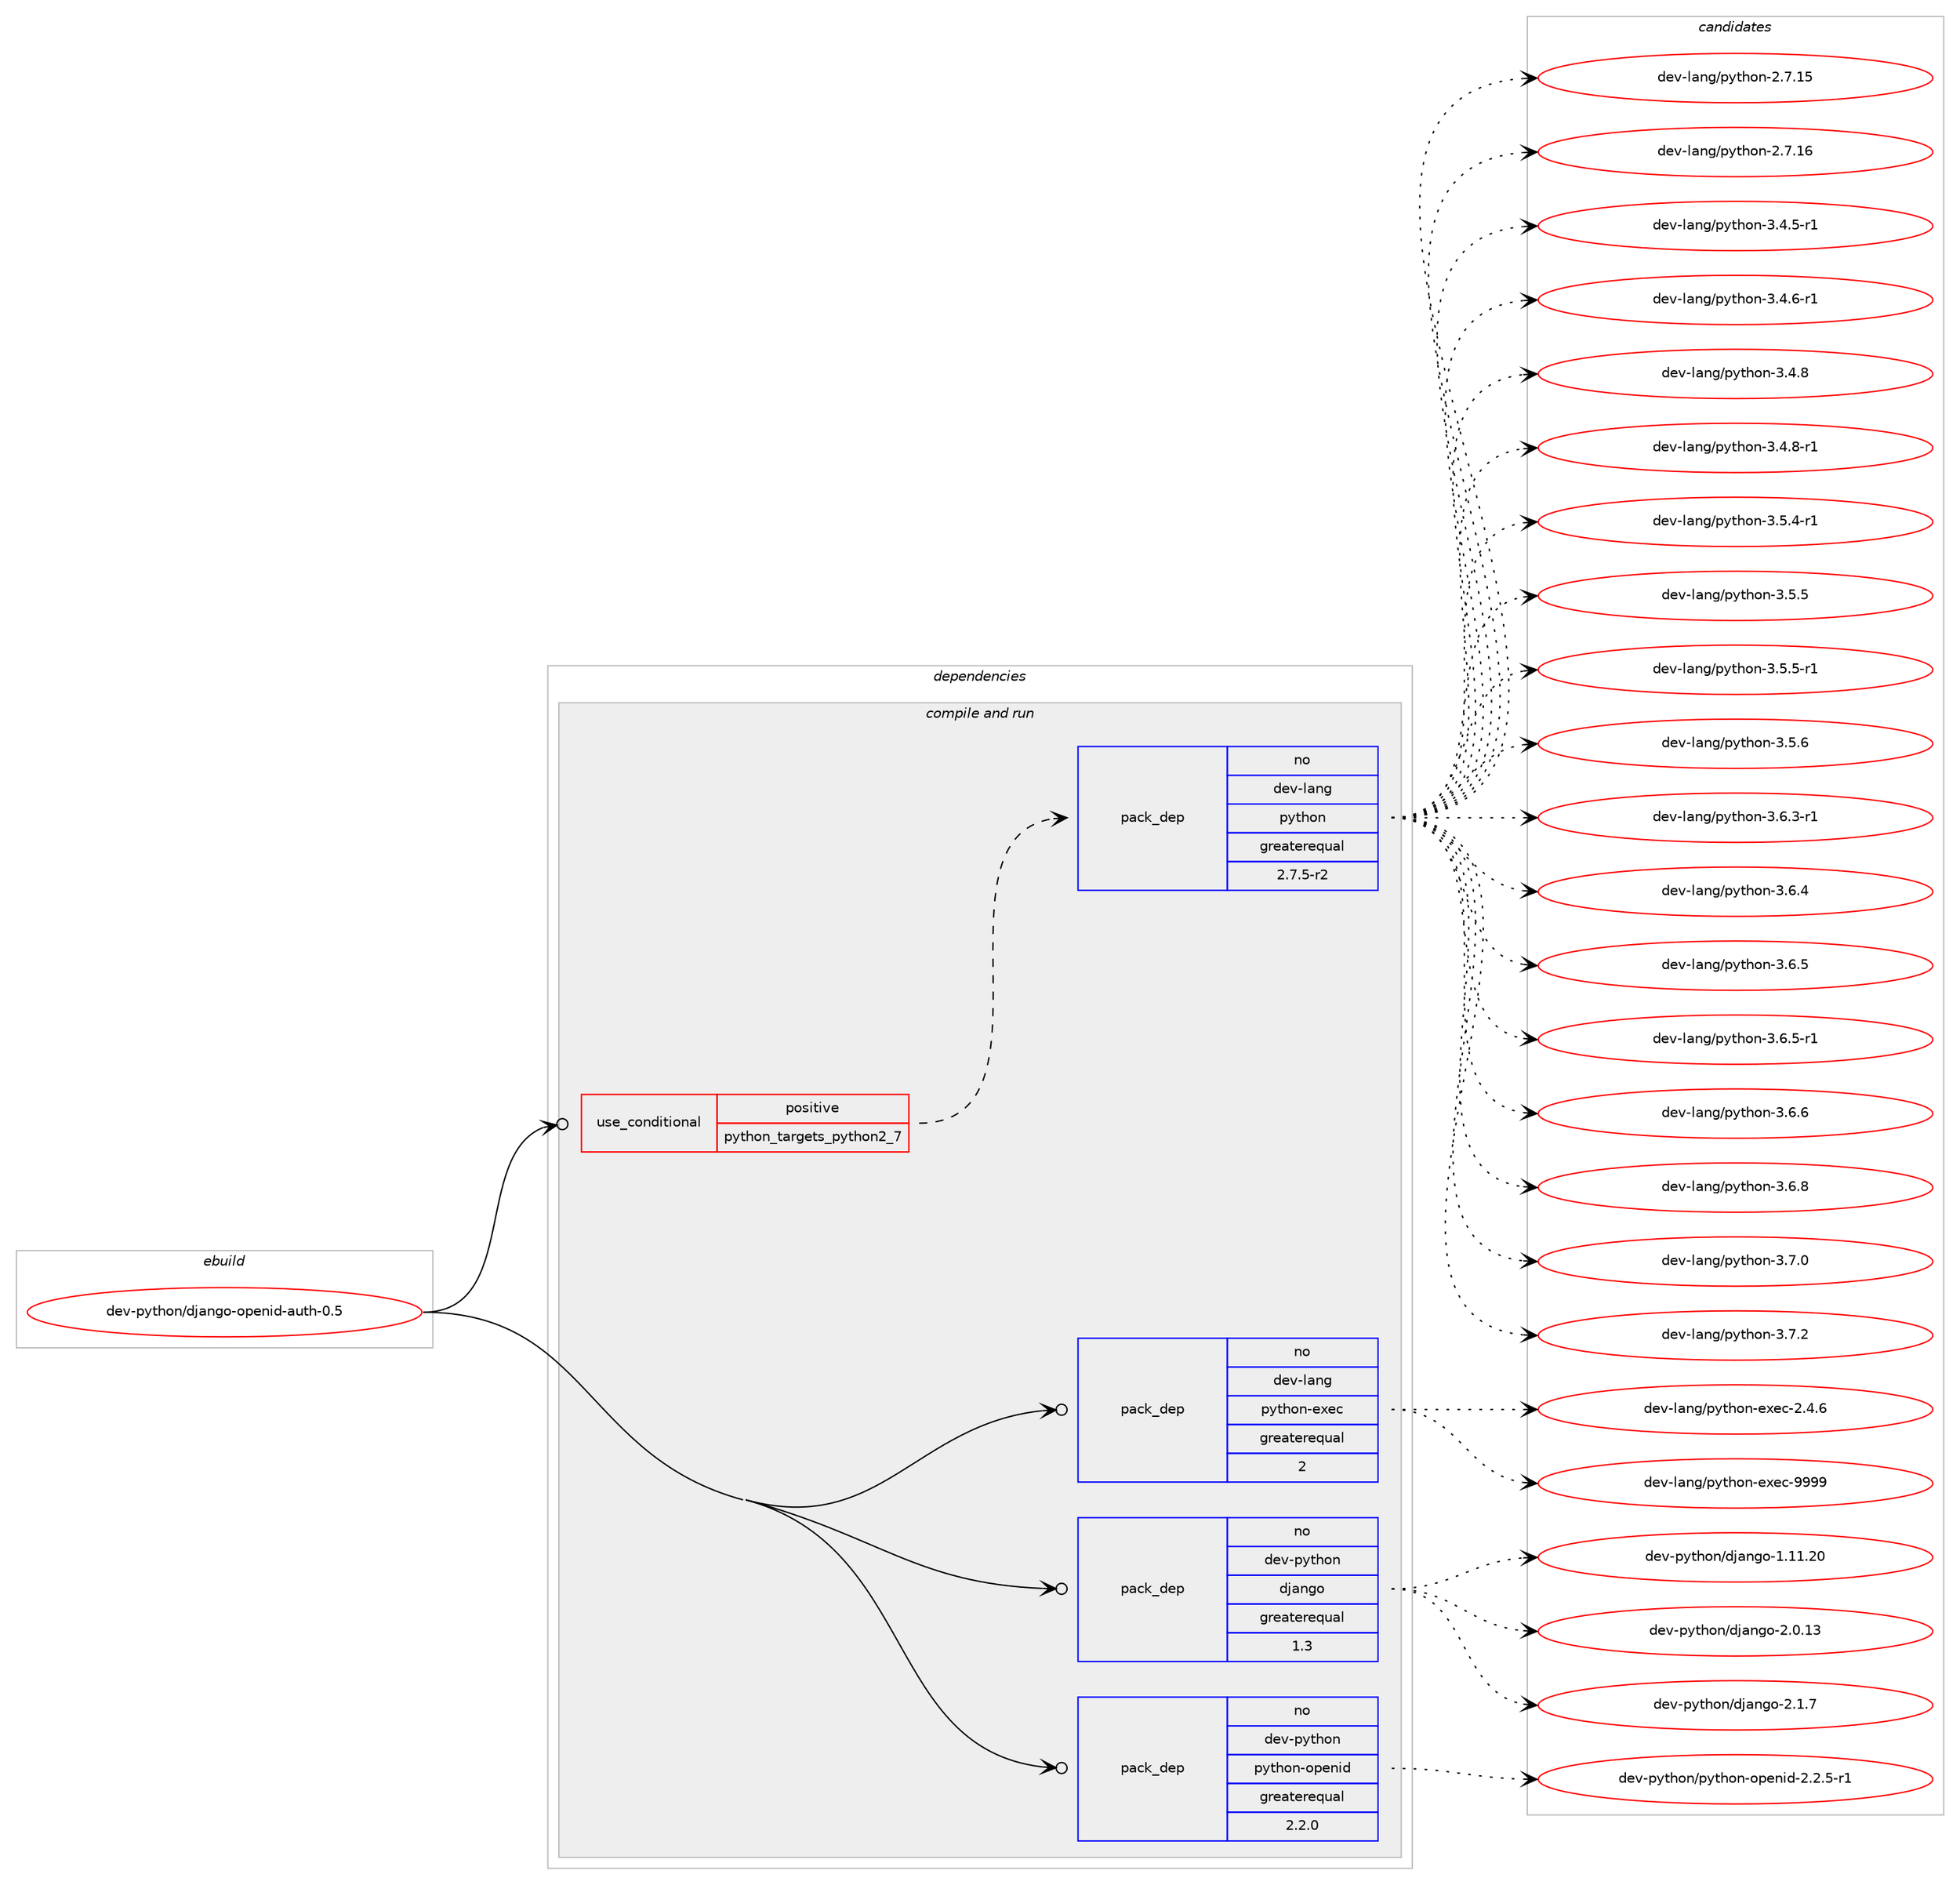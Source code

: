 digraph prolog {

# *************
# Graph options
# *************

newrank=true;
concentrate=true;
compound=true;
graph [rankdir=LR,fontname=Helvetica,fontsize=10,ranksep=1.5];#, ranksep=2.5, nodesep=0.2];
edge  [arrowhead=vee];
node  [fontname=Helvetica,fontsize=10];

# **********
# The ebuild
# **********

subgraph cluster_leftcol {
color=gray;
rank=same;
label=<<i>ebuild</i>>;
id [label="dev-python/django-openid-auth-0.5", color=red, width=4, href="../dev-python/django-openid-auth-0.5.svg"];
}

# ****************
# The dependencies
# ****************

subgraph cluster_midcol {
color=gray;
label=<<i>dependencies</i>>;
subgraph cluster_compile {
fillcolor="#eeeeee";
style=filled;
label=<<i>compile</i>>;
}
subgraph cluster_compileandrun {
fillcolor="#eeeeee";
style=filled;
label=<<i>compile and run</i>>;
subgraph cond373387 {
dependency1406328 [label=<<TABLE BORDER="0" CELLBORDER="1" CELLSPACING="0" CELLPADDING="4"><TR><TD ROWSPAN="3" CELLPADDING="10">use_conditional</TD></TR><TR><TD>positive</TD></TR><TR><TD>python_targets_python2_7</TD></TR></TABLE>>, shape=none, color=red];
subgraph pack1009685 {
dependency1406329 [label=<<TABLE BORDER="0" CELLBORDER="1" CELLSPACING="0" CELLPADDING="4" WIDTH="220"><TR><TD ROWSPAN="6" CELLPADDING="30">pack_dep</TD></TR><TR><TD WIDTH="110">no</TD></TR><TR><TD>dev-lang</TD></TR><TR><TD>python</TD></TR><TR><TD>greaterequal</TD></TR><TR><TD>2.7.5-r2</TD></TR></TABLE>>, shape=none, color=blue];
}
dependency1406328:e -> dependency1406329:w [weight=20,style="dashed",arrowhead="vee"];
}
id:e -> dependency1406328:w [weight=20,style="solid",arrowhead="odotvee"];
subgraph pack1009686 {
dependency1406330 [label=<<TABLE BORDER="0" CELLBORDER="1" CELLSPACING="0" CELLPADDING="4" WIDTH="220"><TR><TD ROWSPAN="6" CELLPADDING="30">pack_dep</TD></TR><TR><TD WIDTH="110">no</TD></TR><TR><TD>dev-lang</TD></TR><TR><TD>python-exec</TD></TR><TR><TD>greaterequal</TD></TR><TR><TD>2</TD></TR></TABLE>>, shape=none, color=blue];
}
id:e -> dependency1406330:w [weight=20,style="solid",arrowhead="odotvee"];
subgraph pack1009687 {
dependency1406331 [label=<<TABLE BORDER="0" CELLBORDER="1" CELLSPACING="0" CELLPADDING="4" WIDTH="220"><TR><TD ROWSPAN="6" CELLPADDING="30">pack_dep</TD></TR><TR><TD WIDTH="110">no</TD></TR><TR><TD>dev-python</TD></TR><TR><TD>django</TD></TR><TR><TD>greaterequal</TD></TR><TR><TD>1.3</TD></TR></TABLE>>, shape=none, color=blue];
}
id:e -> dependency1406331:w [weight=20,style="solid",arrowhead="odotvee"];
subgraph pack1009688 {
dependency1406332 [label=<<TABLE BORDER="0" CELLBORDER="1" CELLSPACING="0" CELLPADDING="4" WIDTH="220"><TR><TD ROWSPAN="6" CELLPADDING="30">pack_dep</TD></TR><TR><TD WIDTH="110">no</TD></TR><TR><TD>dev-python</TD></TR><TR><TD>python-openid</TD></TR><TR><TD>greaterequal</TD></TR><TR><TD>2.2.0</TD></TR></TABLE>>, shape=none, color=blue];
}
id:e -> dependency1406332:w [weight=20,style="solid",arrowhead="odotvee"];
}
subgraph cluster_run {
fillcolor="#eeeeee";
style=filled;
label=<<i>run</i>>;
}
}

# **************
# The candidates
# **************

subgraph cluster_choices {
rank=same;
color=gray;
label=<<i>candidates</i>>;

subgraph choice1009685 {
color=black;
nodesep=1;
choice10010111845108971101034711212111610411111045504655464953 [label="dev-lang/python-2.7.15", color=red, width=4,href="../dev-lang/python-2.7.15.svg"];
choice10010111845108971101034711212111610411111045504655464954 [label="dev-lang/python-2.7.16", color=red, width=4,href="../dev-lang/python-2.7.16.svg"];
choice1001011184510897110103471121211161041111104551465246534511449 [label="dev-lang/python-3.4.5-r1", color=red, width=4,href="../dev-lang/python-3.4.5-r1.svg"];
choice1001011184510897110103471121211161041111104551465246544511449 [label="dev-lang/python-3.4.6-r1", color=red, width=4,href="../dev-lang/python-3.4.6-r1.svg"];
choice100101118451089711010347112121116104111110455146524656 [label="dev-lang/python-3.4.8", color=red, width=4,href="../dev-lang/python-3.4.8.svg"];
choice1001011184510897110103471121211161041111104551465246564511449 [label="dev-lang/python-3.4.8-r1", color=red, width=4,href="../dev-lang/python-3.4.8-r1.svg"];
choice1001011184510897110103471121211161041111104551465346524511449 [label="dev-lang/python-3.5.4-r1", color=red, width=4,href="../dev-lang/python-3.5.4-r1.svg"];
choice100101118451089711010347112121116104111110455146534653 [label="dev-lang/python-3.5.5", color=red, width=4,href="../dev-lang/python-3.5.5.svg"];
choice1001011184510897110103471121211161041111104551465346534511449 [label="dev-lang/python-3.5.5-r1", color=red, width=4,href="../dev-lang/python-3.5.5-r1.svg"];
choice100101118451089711010347112121116104111110455146534654 [label="dev-lang/python-3.5.6", color=red, width=4,href="../dev-lang/python-3.5.6.svg"];
choice1001011184510897110103471121211161041111104551465446514511449 [label="dev-lang/python-3.6.3-r1", color=red, width=4,href="../dev-lang/python-3.6.3-r1.svg"];
choice100101118451089711010347112121116104111110455146544652 [label="dev-lang/python-3.6.4", color=red, width=4,href="../dev-lang/python-3.6.4.svg"];
choice100101118451089711010347112121116104111110455146544653 [label="dev-lang/python-3.6.5", color=red, width=4,href="../dev-lang/python-3.6.5.svg"];
choice1001011184510897110103471121211161041111104551465446534511449 [label="dev-lang/python-3.6.5-r1", color=red, width=4,href="../dev-lang/python-3.6.5-r1.svg"];
choice100101118451089711010347112121116104111110455146544654 [label="dev-lang/python-3.6.6", color=red, width=4,href="../dev-lang/python-3.6.6.svg"];
choice100101118451089711010347112121116104111110455146544656 [label="dev-lang/python-3.6.8", color=red, width=4,href="../dev-lang/python-3.6.8.svg"];
choice100101118451089711010347112121116104111110455146554648 [label="dev-lang/python-3.7.0", color=red, width=4,href="../dev-lang/python-3.7.0.svg"];
choice100101118451089711010347112121116104111110455146554650 [label="dev-lang/python-3.7.2", color=red, width=4,href="../dev-lang/python-3.7.2.svg"];
dependency1406329:e -> choice10010111845108971101034711212111610411111045504655464953:w [style=dotted,weight="100"];
dependency1406329:e -> choice10010111845108971101034711212111610411111045504655464954:w [style=dotted,weight="100"];
dependency1406329:e -> choice1001011184510897110103471121211161041111104551465246534511449:w [style=dotted,weight="100"];
dependency1406329:e -> choice1001011184510897110103471121211161041111104551465246544511449:w [style=dotted,weight="100"];
dependency1406329:e -> choice100101118451089711010347112121116104111110455146524656:w [style=dotted,weight="100"];
dependency1406329:e -> choice1001011184510897110103471121211161041111104551465246564511449:w [style=dotted,weight="100"];
dependency1406329:e -> choice1001011184510897110103471121211161041111104551465346524511449:w [style=dotted,weight="100"];
dependency1406329:e -> choice100101118451089711010347112121116104111110455146534653:w [style=dotted,weight="100"];
dependency1406329:e -> choice1001011184510897110103471121211161041111104551465346534511449:w [style=dotted,weight="100"];
dependency1406329:e -> choice100101118451089711010347112121116104111110455146534654:w [style=dotted,weight="100"];
dependency1406329:e -> choice1001011184510897110103471121211161041111104551465446514511449:w [style=dotted,weight="100"];
dependency1406329:e -> choice100101118451089711010347112121116104111110455146544652:w [style=dotted,weight="100"];
dependency1406329:e -> choice100101118451089711010347112121116104111110455146544653:w [style=dotted,weight="100"];
dependency1406329:e -> choice1001011184510897110103471121211161041111104551465446534511449:w [style=dotted,weight="100"];
dependency1406329:e -> choice100101118451089711010347112121116104111110455146544654:w [style=dotted,weight="100"];
dependency1406329:e -> choice100101118451089711010347112121116104111110455146544656:w [style=dotted,weight="100"];
dependency1406329:e -> choice100101118451089711010347112121116104111110455146554648:w [style=dotted,weight="100"];
dependency1406329:e -> choice100101118451089711010347112121116104111110455146554650:w [style=dotted,weight="100"];
}
subgraph choice1009686 {
color=black;
nodesep=1;
choice1001011184510897110103471121211161041111104510112010199455046524654 [label="dev-lang/python-exec-2.4.6", color=red, width=4,href="../dev-lang/python-exec-2.4.6.svg"];
choice10010111845108971101034711212111610411111045101120101994557575757 [label="dev-lang/python-exec-9999", color=red, width=4,href="../dev-lang/python-exec-9999.svg"];
dependency1406330:e -> choice1001011184510897110103471121211161041111104510112010199455046524654:w [style=dotted,weight="100"];
dependency1406330:e -> choice10010111845108971101034711212111610411111045101120101994557575757:w [style=dotted,weight="100"];
}
subgraph choice1009687 {
color=black;
nodesep=1;
choice1001011184511212111610411111047100106971101031114549464949465048 [label="dev-python/django-1.11.20", color=red, width=4,href="../dev-python/django-1.11.20.svg"];
choice10010111845112121116104111110471001069711010311145504648464951 [label="dev-python/django-2.0.13", color=red, width=4,href="../dev-python/django-2.0.13.svg"];
choice100101118451121211161041111104710010697110103111455046494655 [label="dev-python/django-2.1.7", color=red, width=4,href="../dev-python/django-2.1.7.svg"];
dependency1406331:e -> choice1001011184511212111610411111047100106971101031114549464949465048:w [style=dotted,weight="100"];
dependency1406331:e -> choice10010111845112121116104111110471001069711010311145504648464951:w [style=dotted,weight="100"];
dependency1406331:e -> choice100101118451121211161041111104710010697110103111455046494655:w [style=dotted,weight="100"];
}
subgraph choice1009688 {
color=black;
nodesep=1;
choice1001011184511212111610411111047112121116104111110451111121011101051004550465046534511449 [label="dev-python/python-openid-2.2.5-r1", color=red, width=4,href="../dev-python/python-openid-2.2.5-r1.svg"];
dependency1406332:e -> choice1001011184511212111610411111047112121116104111110451111121011101051004550465046534511449:w [style=dotted,weight="100"];
}
}

}
